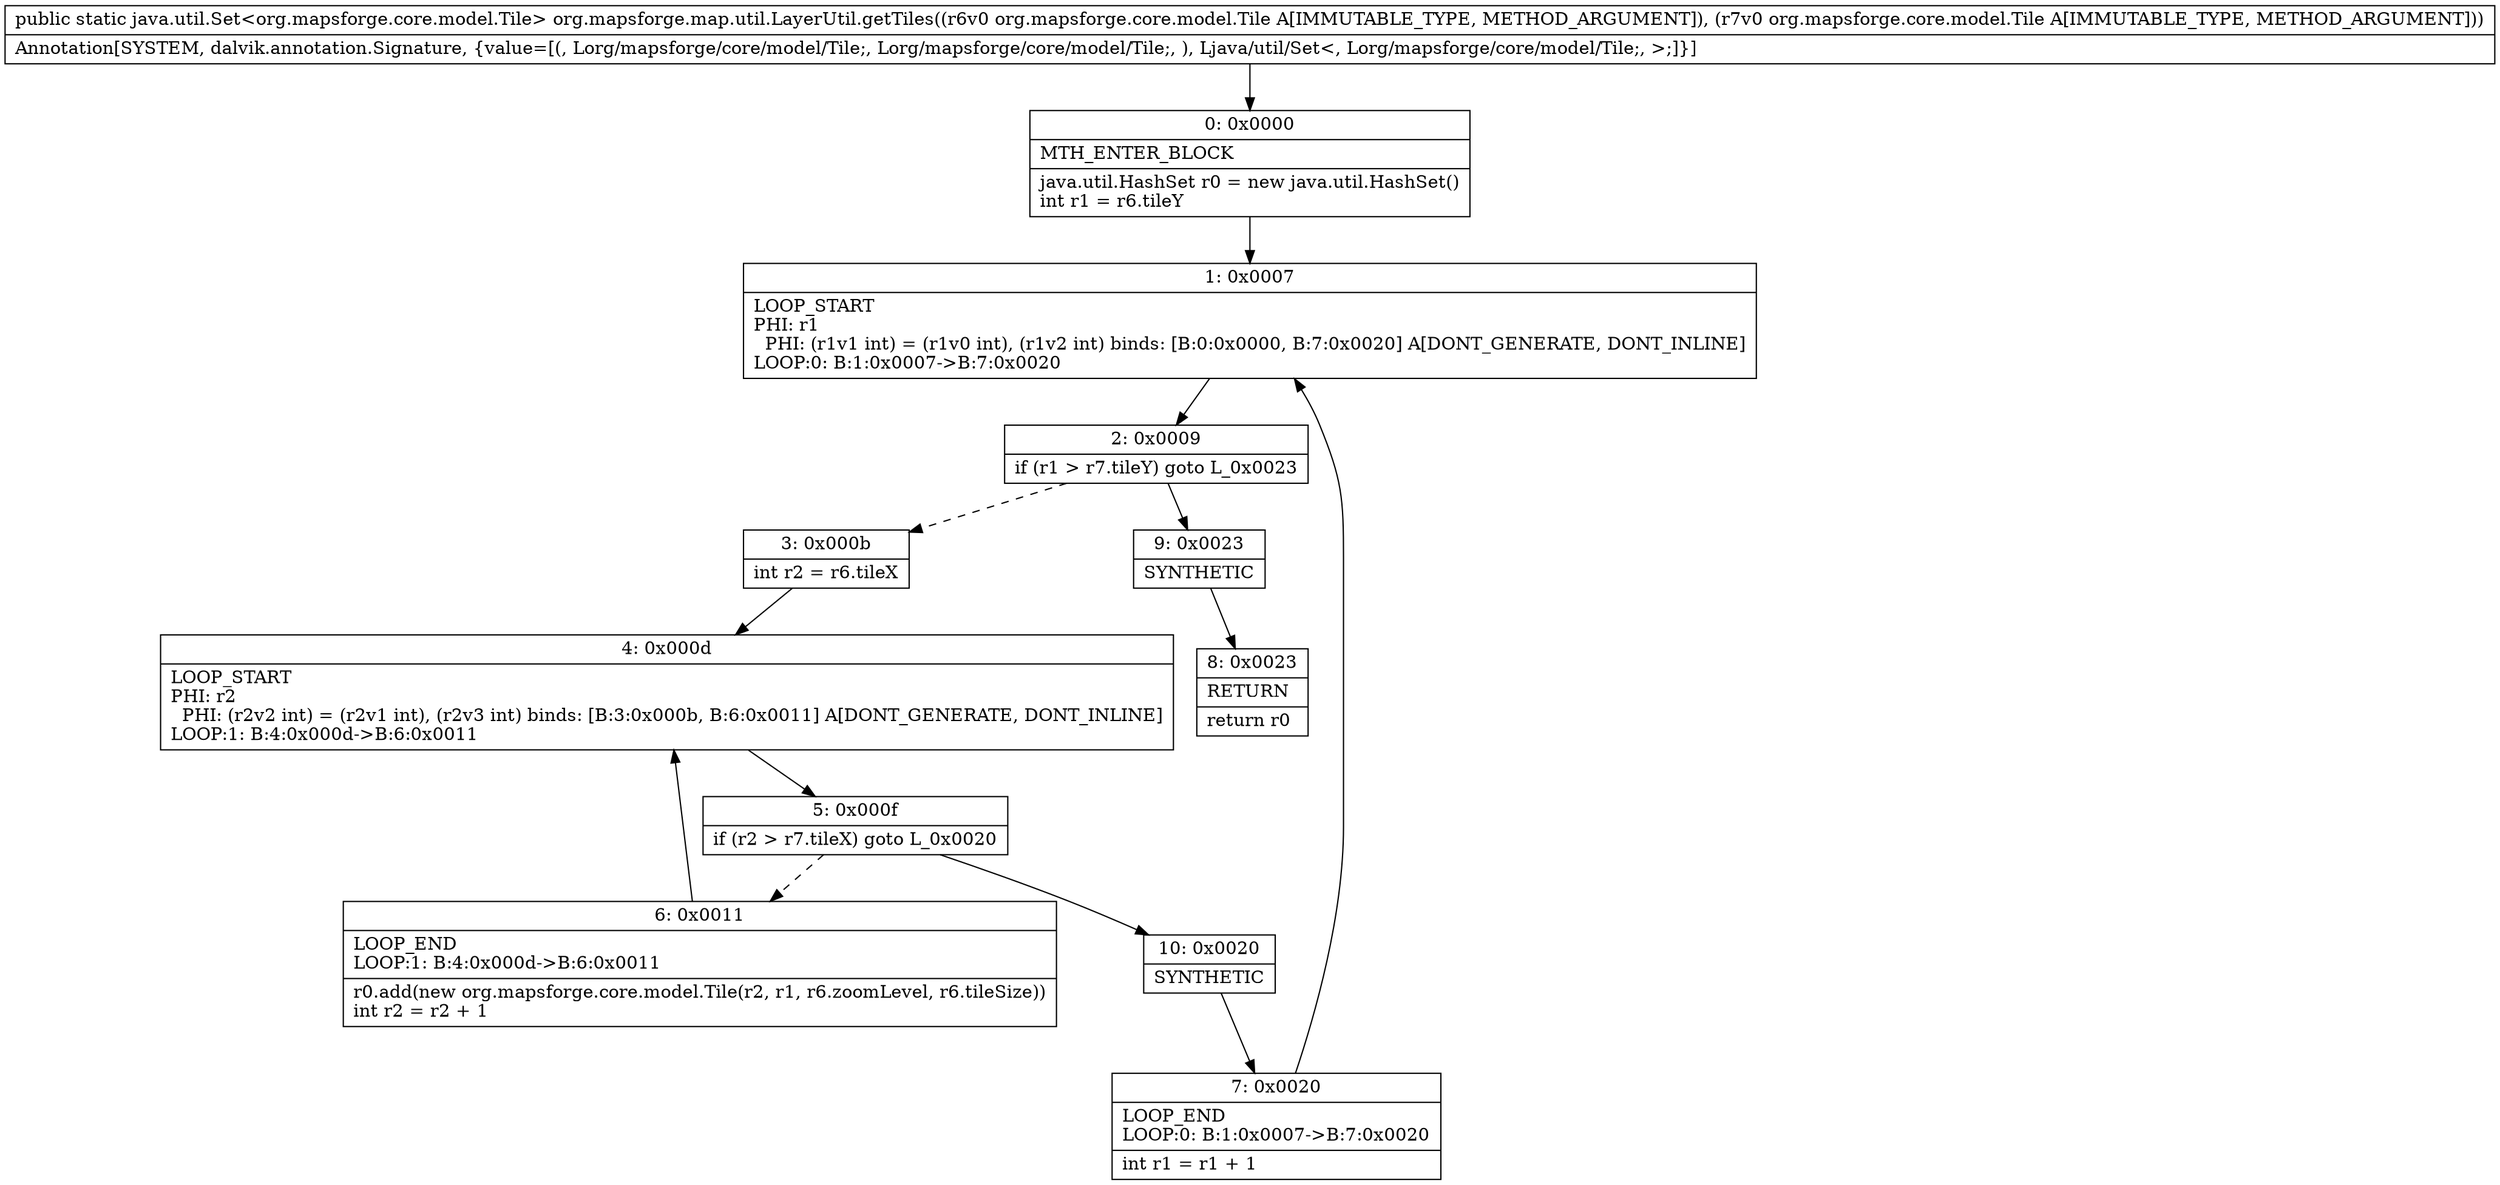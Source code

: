 digraph "CFG fororg.mapsforge.map.util.LayerUtil.getTiles(Lorg\/mapsforge\/core\/model\/Tile;Lorg\/mapsforge\/core\/model\/Tile;)Ljava\/util\/Set;" {
Node_0 [shape=record,label="{0\:\ 0x0000|MTH_ENTER_BLOCK\l|java.util.HashSet r0 = new java.util.HashSet()\lint r1 = r6.tileY\l}"];
Node_1 [shape=record,label="{1\:\ 0x0007|LOOP_START\lPHI: r1 \l  PHI: (r1v1 int) = (r1v0 int), (r1v2 int) binds: [B:0:0x0000, B:7:0x0020] A[DONT_GENERATE, DONT_INLINE]\lLOOP:0: B:1:0x0007\-\>B:7:0x0020\l}"];
Node_2 [shape=record,label="{2\:\ 0x0009|if (r1 \> r7.tileY) goto L_0x0023\l}"];
Node_3 [shape=record,label="{3\:\ 0x000b|int r2 = r6.tileX\l}"];
Node_4 [shape=record,label="{4\:\ 0x000d|LOOP_START\lPHI: r2 \l  PHI: (r2v2 int) = (r2v1 int), (r2v3 int) binds: [B:3:0x000b, B:6:0x0011] A[DONT_GENERATE, DONT_INLINE]\lLOOP:1: B:4:0x000d\-\>B:6:0x0011\l}"];
Node_5 [shape=record,label="{5\:\ 0x000f|if (r2 \> r7.tileX) goto L_0x0020\l}"];
Node_6 [shape=record,label="{6\:\ 0x0011|LOOP_END\lLOOP:1: B:4:0x000d\-\>B:6:0x0011\l|r0.add(new org.mapsforge.core.model.Tile(r2, r1, r6.zoomLevel, r6.tileSize))\lint r2 = r2 + 1\l}"];
Node_7 [shape=record,label="{7\:\ 0x0020|LOOP_END\lLOOP:0: B:1:0x0007\-\>B:7:0x0020\l|int r1 = r1 + 1\l}"];
Node_8 [shape=record,label="{8\:\ 0x0023|RETURN\l|return r0\l}"];
Node_9 [shape=record,label="{9\:\ 0x0023|SYNTHETIC\l}"];
Node_10 [shape=record,label="{10\:\ 0x0020|SYNTHETIC\l}"];
MethodNode[shape=record,label="{public static java.util.Set\<org.mapsforge.core.model.Tile\> org.mapsforge.map.util.LayerUtil.getTiles((r6v0 org.mapsforge.core.model.Tile A[IMMUTABLE_TYPE, METHOD_ARGUMENT]), (r7v0 org.mapsforge.core.model.Tile A[IMMUTABLE_TYPE, METHOD_ARGUMENT]))  | Annotation[SYSTEM, dalvik.annotation.Signature, \{value=[(, Lorg\/mapsforge\/core\/model\/Tile;, Lorg\/mapsforge\/core\/model\/Tile;, ), Ljava\/util\/Set\<, Lorg\/mapsforge\/core\/model\/Tile;, \>;]\}]\l}"];
MethodNode -> Node_0;
Node_0 -> Node_1;
Node_1 -> Node_2;
Node_2 -> Node_3[style=dashed];
Node_2 -> Node_9;
Node_3 -> Node_4;
Node_4 -> Node_5;
Node_5 -> Node_6[style=dashed];
Node_5 -> Node_10;
Node_6 -> Node_4;
Node_7 -> Node_1;
Node_9 -> Node_8;
Node_10 -> Node_7;
}

